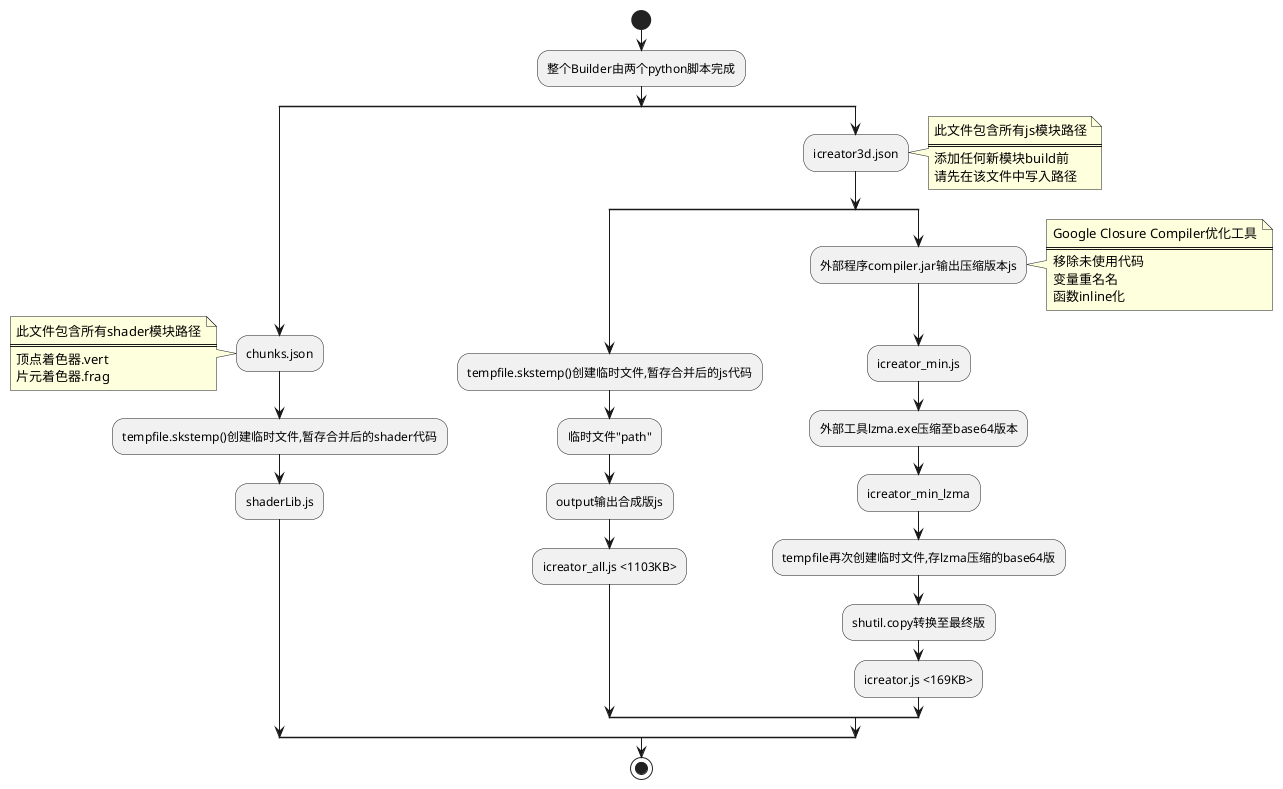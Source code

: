 @startuml BuildCreator
start
:整个Builder由两个python脚本完成;
split
:chunks.json;
note left
此文件包含所有shader模块路径
=====
顶点着色器.vert
片元着色器.frag
endnote
:tempfile.skstemp()创建临时文件,暂存合并后的shader代码;
:shaderLib.js;
split again
:icreator3d.json;
note right
此文件包含所有js模块路径
=====
添加任何新模块build前
请先在该文件中写入路径
endnote
split
:tempfile.skstemp()创建临时文件,暂存合并后的js代码;
:临时文件"path";
:output输出合成版js;
:icreator_all.js <1103KB>;
split again
:外部程序compiler.jar输出压缩版本js;
note right
Google Closure Compiler优化工具
=====
移除未使用代码
变量重名名
函数inline化
endnote
:icreator_min.js;
:外部工具lzma.exe压缩至base64版本;
:icreator_min_lzma;
:tempfile再次创建临时文件,存lzma压缩的base64版;
:shutil.copy转换至最终版;
:icreator.js <169KB>;
endsplit
endsplit
stop
@enduml